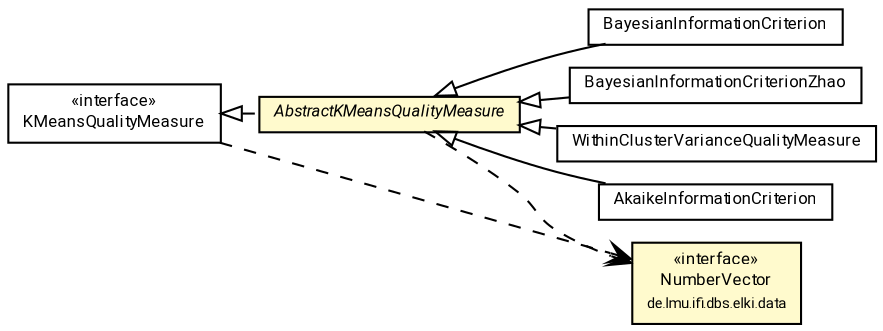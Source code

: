 #!/usr/local/bin/dot
#
# Class diagram 
# Generated by UMLGraph version R5_7_2-60-g0e99a6 (http://www.spinellis.gr/umlgraph/)
#

digraph G {
	graph [fontnames="svg"]
	edge [fontname="Roboto",fontsize=7,labelfontname="Roboto",labelfontsize=7,color="black"];
	node [fontname="Roboto",fontcolor="black",fontsize=8,shape=plaintext,margin=0,width=0,height=0];
	nodesep=0.15;
	ranksep=0.25;
	rankdir=LR;
	// de.lmu.ifi.dbs.elki.algorithm.clustering.kmeans.quality.BayesianInformationCriterion
	c1119206 [label=<<table title="de.lmu.ifi.dbs.elki.algorithm.clustering.kmeans.quality.BayesianInformationCriterion" border="0" cellborder="1" cellspacing="0" cellpadding="2" href="BayesianInformationCriterion.html" target="_parent">
		<tr><td><table border="0" cellspacing="0" cellpadding="1">
		<tr><td align="center" balign="center"> <font face="Roboto">BayesianInformationCriterion</font> </td></tr>
		</table></td></tr>
		</table>>, URL="BayesianInformationCriterion.html"];
	// de.lmu.ifi.dbs.elki.algorithm.clustering.kmeans.quality.BayesianInformationCriterionZhao
	c1119207 [label=<<table title="de.lmu.ifi.dbs.elki.algorithm.clustering.kmeans.quality.BayesianInformationCriterionZhao" border="0" cellborder="1" cellspacing="0" cellpadding="2" href="BayesianInformationCriterionZhao.html" target="_parent">
		<tr><td><table border="0" cellspacing="0" cellpadding="1">
		<tr><td align="center" balign="center"> <font face="Roboto">BayesianInformationCriterionZhao</font> </td></tr>
		</table></td></tr>
		</table>>, URL="BayesianInformationCriterionZhao.html"];
	// de.lmu.ifi.dbs.elki.algorithm.clustering.kmeans.quality.AbstractKMeansQualityMeasure<O extends de.lmu.ifi.dbs.elki.data.NumberVector>
	c1119208 [label=<<table title="de.lmu.ifi.dbs.elki.algorithm.clustering.kmeans.quality.AbstractKMeansQualityMeasure" border="0" cellborder="1" cellspacing="0" cellpadding="2" bgcolor="lemonChiffon" href="AbstractKMeansQualityMeasure.html" target="_parent">
		<tr><td><table border="0" cellspacing="0" cellpadding="1">
		<tr><td align="center" balign="center"> <font face="Roboto"><i>AbstractKMeansQualityMeasure</i></font> </td></tr>
		</table></td></tr>
		</table>>, URL="AbstractKMeansQualityMeasure.html"];
	// de.lmu.ifi.dbs.elki.algorithm.clustering.kmeans.quality.KMeansQualityMeasure<O extends de.lmu.ifi.dbs.elki.data.NumberVector>
	c1119209 [label=<<table title="de.lmu.ifi.dbs.elki.algorithm.clustering.kmeans.quality.KMeansQualityMeasure" border="0" cellborder="1" cellspacing="0" cellpadding="2" href="KMeansQualityMeasure.html" target="_parent">
		<tr><td><table border="0" cellspacing="0" cellpadding="1">
		<tr><td align="center" balign="center"> &#171;interface&#187; </td></tr>
		<tr><td align="center" balign="center"> <font face="Roboto">KMeansQualityMeasure</font> </td></tr>
		</table></td></tr>
		</table>>, URL="KMeansQualityMeasure.html"];
	// de.lmu.ifi.dbs.elki.algorithm.clustering.kmeans.quality.WithinClusterVarianceQualityMeasure
	c1119210 [label=<<table title="de.lmu.ifi.dbs.elki.algorithm.clustering.kmeans.quality.WithinClusterVarianceQualityMeasure" border="0" cellborder="1" cellspacing="0" cellpadding="2" href="WithinClusterVarianceQualityMeasure.html" target="_parent">
		<tr><td><table border="0" cellspacing="0" cellpadding="1">
		<tr><td align="center" balign="center"> <font face="Roboto">WithinClusterVarianceQualityMeasure</font> </td></tr>
		</table></td></tr>
		</table>>, URL="WithinClusterVarianceQualityMeasure.html"];
	// de.lmu.ifi.dbs.elki.algorithm.clustering.kmeans.quality.AkaikeInformationCriterion
	c1119211 [label=<<table title="de.lmu.ifi.dbs.elki.algorithm.clustering.kmeans.quality.AkaikeInformationCriterion" border="0" cellborder="1" cellspacing="0" cellpadding="2" href="AkaikeInformationCriterion.html" target="_parent">
		<tr><td><table border="0" cellspacing="0" cellpadding="1">
		<tr><td align="center" balign="center"> <font face="Roboto">AkaikeInformationCriterion</font> </td></tr>
		</table></td></tr>
		</table>>, URL="AkaikeInformationCriterion.html"];
	// de.lmu.ifi.dbs.elki.data.NumberVector
	c1119507 [label=<<table title="de.lmu.ifi.dbs.elki.data.NumberVector" border="0" cellborder="1" cellspacing="0" cellpadding="2" bgcolor="LemonChiffon" href="../../../../data/NumberVector.html" target="_parent">
		<tr><td><table border="0" cellspacing="0" cellpadding="1">
		<tr><td align="center" balign="center"> &#171;interface&#187; </td></tr>
		<tr><td align="center" balign="center"> <font face="Roboto">NumberVector</font> </td></tr>
		<tr><td align="center" balign="center"> <font face="Roboto" point-size="7.0">de.lmu.ifi.dbs.elki.data</font> </td></tr>
		</table></td></tr>
		</table>>, URL="../../../../data/NumberVector.html"];
	// de.lmu.ifi.dbs.elki.algorithm.clustering.kmeans.quality.BayesianInformationCriterion extends de.lmu.ifi.dbs.elki.algorithm.clustering.kmeans.quality.AbstractKMeansQualityMeasure<O extends de.lmu.ifi.dbs.elki.data.NumberVector>
	c1119208 -> c1119206 [arrowtail=empty,dir=back,weight=10];
	// de.lmu.ifi.dbs.elki.algorithm.clustering.kmeans.quality.BayesianInformationCriterionZhao extends de.lmu.ifi.dbs.elki.algorithm.clustering.kmeans.quality.AbstractKMeansQualityMeasure<O extends de.lmu.ifi.dbs.elki.data.NumberVector>
	c1119208 -> c1119207 [arrowtail=empty,dir=back,weight=10];
	// de.lmu.ifi.dbs.elki.algorithm.clustering.kmeans.quality.AbstractKMeansQualityMeasure<O extends de.lmu.ifi.dbs.elki.data.NumberVector> implements de.lmu.ifi.dbs.elki.algorithm.clustering.kmeans.quality.KMeansQualityMeasure<O extends de.lmu.ifi.dbs.elki.data.NumberVector>
	c1119209 -> c1119208 [arrowtail=empty,style=dashed,dir=back,weight=9];
	// de.lmu.ifi.dbs.elki.algorithm.clustering.kmeans.quality.WithinClusterVarianceQualityMeasure extends de.lmu.ifi.dbs.elki.algorithm.clustering.kmeans.quality.AbstractKMeansQualityMeasure<O extends de.lmu.ifi.dbs.elki.data.NumberVector>
	c1119208 -> c1119210 [arrowtail=empty,dir=back,weight=10];
	// de.lmu.ifi.dbs.elki.algorithm.clustering.kmeans.quality.AkaikeInformationCriterion extends de.lmu.ifi.dbs.elki.algorithm.clustering.kmeans.quality.AbstractKMeansQualityMeasure<O extends de.lmu.ifi.dbs.elki.data.NumberVector>
	c1119208 -> c1119211 [arrowtail=empty,dir=back,weight=10];
	// de.lmu.ifi.dbs.elki.algorithm.clustering.kmeans.quality.AbstractKMeansQualityMeasure<O extends de.lmu.ifi.dbs.elki.data.NumberVector> depend de.lmu.ifi.dbs.elki.data.NumberVector
	c1119208 -> c1119507 [arrowhead=open,style=dashed,weight=0];
	// de.lmu.ifi.dbs.elki.algorithm.clustering.kmeans.quality.KMeansQualityMeasure<O extends de.lmu.ifi.dbs.elki.data.NumberVector> depend de.lmu.ifi.dbs.elki.data.NumberVector
	c1119209 -> c1119507 [arrowhead=open,style=dashed,weight=0];
}

